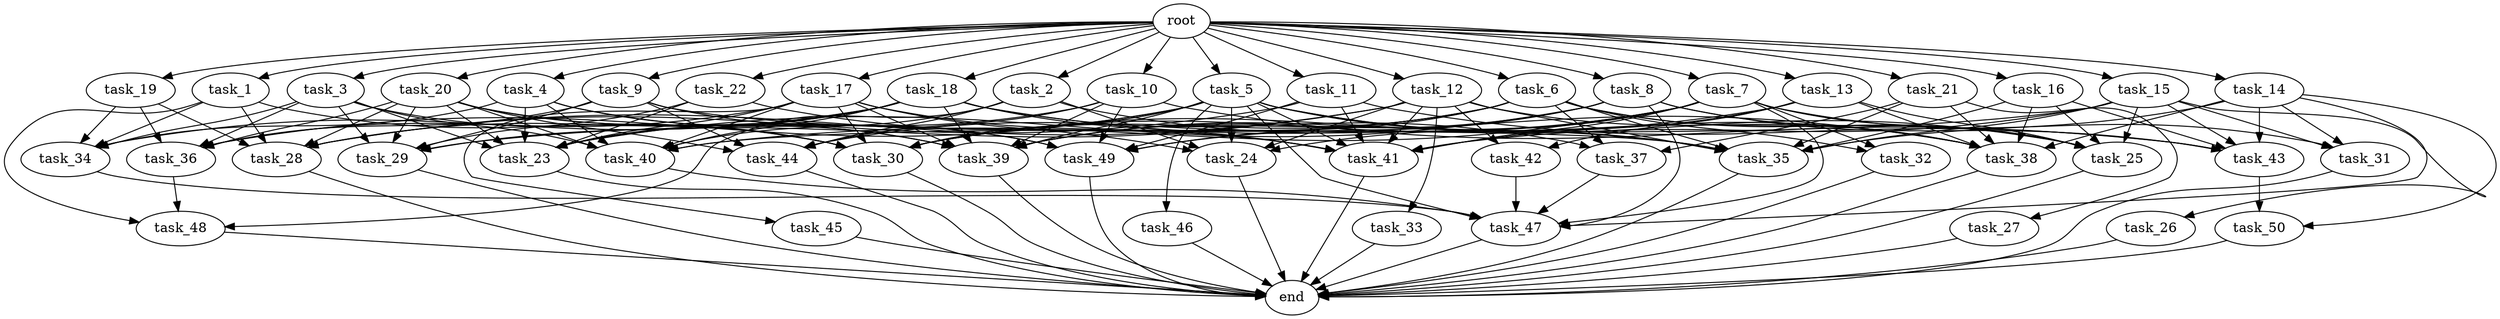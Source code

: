 digraph G {
  root [size="0.000000e+00"];
  task_1 [size="1.922215e+10"];
  task_2 [size="2.495640e+10"];
  task_3 [size="6.528359e+10"];
  task_4 [size="8.787903e+10"];
  task_5 [size="2.058544e+10"];
  task_6 [size="6.787471e+10"];
  task_7 [size="9.833990e+10"];
  task_8 [size="3.113949e+10"];
  task_9 [size="6.548597e+10"];
  task_10 [size="3.149695e+10"];
  task_11 [size="7.467373e+10"];
  task_12 [size="2.858902e+09"];
  task_13 [size="2.293574e+09"];
  task_14 [size="3.765784e+10"];
  task_15 [size="1.746222e+09"];
  task_16 [size="1.387007e+10"];
  task_17 [size="7.956624e+10"];
  task_18 [size="1.430432e+09"];
  task_19 [size="4.400724e+10"];
  task_20 [size="7.173296e+10"];
  task_21 [size="3.198942e+10"];
  task_22 [size="9.990749e+10"];
  task_23 [size="7.463754e+10"];
  task_24 [size="2.970240e+10"];
  task_25 [size="8.149850e+10"];
  task_26 [size="4.775642e+10"];
  task_27 [size="1.572708e+10"];
  task_28 [size="9.325522e+10"];
  task_29 [size="9.044788e+10"];
  task_30 [size="4.201235e+10"];
  task_31 [size="2.857206e+10"];
  task_32 [size="9.840722e+10"];
  task_33 [size="7.347871e+10"];
  task_34 [size="2.550500e+10"];
  task_35 [size="1.358962e+10"];
  task_36 [size="6.972935e+10"];
  task_37 [size="8.352954e+10"];
  task_38 [size="5.789410e+10"];
  task_39 [size="2.493233e+10"];
  task_40 [size="1.743475e+10"];
  task_41 [size="2.819454e+10"];
  task_42 [size="4.368386e+10"];
  task_43 [size="3.272588e+10"];
  task_44 [size="4.780380e+10"];
  task_45 [size="1.689580e+10"];
  task_46 [size="1.678120e+10"];
  task_47 [size="3.367387e+09"];
  task_48 [size="2.289669e+10"];
  task_49 [size="7.976272e+10"];
  task_50 [size="9.577885e+10"];
  end [size="0.000000e+00"];

  root -> task_1 [size="1.000000e-12"];
  root -> task_2 [size="1.000000e-12"];
  root -> task_3 [size="1.000000e-12"];
  root -> task_4 [size="1.000000e-12"];
  root -> task_5 [size="1.000000e-12"];
  root -> task_6 [size="1.000000e-12"];
  root -> task_7 [size="1.000000e-12"];
  root -> task_8 [size="1.000000e-12"];
  root -> task_9 [size="1.000000e-12"];
  root -> task_10 [size="1.000000e-12"];
  root -> task_11 [size="1.000000e-12"];
  root -> task_12 [size="1.000000e-12"];
  root -> task_13 [size="1.000000e-12"];
  root -> task_14 [size="1.000000e-12"];
  root -> task_15 [size="1.000000e-12"];
  root -> task_16 [size="1.000000e-12"];
  root -> task_17 [size="1.000000e-12"];
  root -> task_18 [size="1.000000e-12"];
  root -> task_19 [size="1.000000e-12"];
  root -> task_20 [size="1.000000e-12"];
  root -> task_21 [size="1.000000e-12"];
  root -> task_22 [size="1.000000e-12"];
  task_1 -> task_28 [size="1.554254e+08"];
  task_1 -> task_30 [size="5.251544e+07"];
  task_1 -> task_34 [size="5.101000e+07"];
  task_1 -> task_48 [size="7.632231e+07"];
  task_2 -> task_24 [size="5.940480e+07"];
  task_2 -> task_35 [size="1.509958e+07"];
  task_2 -> task_40 [size="2.179343e+07"];
  task_2 -> task_44 [size="9.560761e+07"];
  task_2 -> task_48 [size="7.632231e+07"];
  task_3 -> task_23 [size="8.293060e+07"];
  task_3 -> task_29 [size="1.507465e+08"];
  task_3 -> task_30 [size="5.251544e+07"];
  task_3 -> task_34 [size="5.101000e+07"];
  task_3 -> task_36 [size="1.162156e+08"];
  task_3 -> task_40 [size="2.179343e+07"];
  task_4 -> task_23 [size="8.293060e+07"];
  task_4 -> task_34 [size="5.101000e+07"];
  task_4 -> task_39 [size="2.770258e+07"];
  task_4 -> task_40 [size="2.179343e+07"];
  task_4 -> task_49 [size="1.329379e+08"];
  task_5 -> task_23 [size="8.293060e+07"];
  task_5 -> task_24 [size="5.940480e+07"];
  task_5 -> task_25 [size="1.164264e+08"];
  task_5 -> task_30 [size="5.251544e+07"];
  task_5 -> task_35 [size="1.509958e+07"];
  task_5 -> task_36 [size="1.162156e+08"];
  task_5 -> task_38 [size="7.236763e+07"];
  task_5 -> task_39 [size="2.770258e+07"];
  task_5 -> task_41 [size="3.132727e+07"];
  task_5 -> task_46 [size="1.678120e+08"];
  task_5 -> task_47 [size="4.209234e+06"];
  task_6 -> task_25 [size="1.164264e+08"];
  task_6 -> task_30 [size="5.251544e+07"];
  task_6 -> task_32 [size="4.920361e+08"];
  task_6 -> task_35 [size="1.509958e+07"];
  task_6 -> task_37 [size="2.784318e+08"];
  task_6 -> task_38 [size="7.236763e+07"];
  task_6 -> task_39 [size="2.770258e+07"];
  task_6 -> task_44 [size="9.560761e+07"];
  task_6 -> task_49 [size="1.329379e+08"];
  task_7 -> task_24 [size="5.940480e+07"];
  task_7 -> task_25 [size="1.164264e+08"];
  task_7 -> task_30 [size="5.251544e+07"];
  task_7 -> task_31 [size="9.524021e+07"];
  task_7 -> task_32 [size="4.920361e+08"];
  task_7 -> task_39 [size="2.770258e+07"];
  task_7 -> task_40 [size="2.179343e+07"];
  task_7 -> task_41 [size="3.132727e+07"];
  task_7 -> task_47 [size="4.209234e+06"];
  task_8 -> task_23 [size="8.293060e+07"];
  task_8 -> task_25 [size="1.164264e+08"];
  task_8 -> task_39 [size="2.770258e+07"];
  task_8 -> task_43 [size="5.454313e+07"];
  task_8 -> task_47 [size="4.209234e+06"];
  task_8 -> task_49 [size="1.329379e+08"];
  task_9 -> task_29 [size="1.507465e+08"];
  task_9 -> task_35 [size="1.509958e+07"];
  task_9 -> task_36 [size="1.162156e+08"];
  task_9 -> task_44 [size="9.560761e+07"];
  task_9 -> task_49 [size="1.329379e+08"];
  task_10 -> task_23 [size="8.293060e+07"];
  task_10 -> task_39 [size="2.770258e+07"];
  task_10 -> task_43 [size="5.454313e+07"];
  task_10 -> task_44 [size="9.560761e+07"];
  task_10 -> task_49 [size="1.329379e+08"];
  task_11 -> task_28 [size="1.554254e+08"];
  task_11 -> task_41 [size="3.132727e+07"];
  task_11 -> task_43 [size="5.454313e+07"];
  task_11 -> task_49 [size="1.329379e+08"];
  task_12 -> task_24 [size="5.940480e+07"];
  task_12 -> task_28 [size="1.554254e+08"];
  task_12 -> task_29 [size="1.507465e+08"];
  task_12 -> task_33 [size="7.347871e+08"];
  task_12 -> task_35 [size="1.509958e+07"];
  task_12 -> task_38 [size="7.236763e+07"];
  task_12 -> task_41 [size="3.132727e+07"];
  task_12 -> task_42 [size="2.184193e+08"];
  task_13 -> task_25 [size="1.164264e+08"];
  task_13 -> task_30 [size="5.251544e+07"];
  task_13 -> task_38 [size="7.236763e+07"];
  task_13 -> task_41 [size="3.132727e+07"];
  task_13 -> task_42 [size="2.184193e+08"];
  task_14 -> task_31 [size="9.524021e+07"];
  task_14 -> task_35 [size="1.509958e+07"];
  task_14 -> task_38 [size="7.236763e+07"];
  task_14 -> task_43 [size="5.454313e+07"];
  task_14 -> task_47 [size="4.209234e+06"];
  task_14 -> task_50 [size="4.788943e+08"];
  task_15 -> task_25 [size="1.164264e+08"];
  task_15 -> task_26 [size="4.775642e+08"];
  task_15 -> task_31 [size="9.524021e+07"];
  task_15 -> task_35 [size="1.509958e+07"];
  task_15 -> task_40 [size="2.179343e+07"];
  task_15 -> task_41 [size="3.132727e+07"];
  task_15 -> task_43 [size="5.454313e+07"];
  task_16 -> task_25 [size="1.164264e+08"];
  task_16 -> task_35 [size="1.509958e+07"];
  task_16 -> task_38 [size="7.236763e+07"];
  task_16 -> task_43 [size="5.454313e+07"];
  task_17 -> task_23 [size="8.293060e+07"];
  task_17 -> task_24 [size="5.940480e+07"];
  task_17 -> task_30 [size="5.251544e+07"];
  task_17 -> task_36 [size="1.162156e+08"];
  task_17 -> task_39 [size="2.770258e+07"];
  task_17 -> task_40 [size="2.179343e+07"];
  task_17 -> task_41 [size="3.132727e+07"];
  task_17 -> task_45 [size="1.689580e+08"];
  task_18 -> task_23 [size="8.293060e+07"];
  task_18 -> task_28 [size="1.554254e+08"];
  task_18 -> task_29 [size="1.507465e+08"];
  task_18 -> task_34 [size="5.101000e+07"];
  task_18 -> task_37 [size="2.784318e+08"];
  task_18 -> task_38 [size="7.236763e+07"];
  task_18 -> task_39 [size="2.770258e+07"];
  task_18 -> task_40 [size="2.179343e+07"];
  task_18 -> task_41 [size="3.132727e+07"];
  task_19 -> task_28 [size="1.554254e+08"];
  task_19 -> task_34 [size="5.101000e+07"];
  task_19 -> task_36 [size="1.162156e+08"];
  task_20 -> task_23 [size="8.293060e+07"];
  task_20 -> task_28 [size="1.554254e+08"];
  task_20 -> task_29 [size="1.507465e+08"];
  task_20 -> task_30 [size="5.251544e+07"];
  task_20 -> task_36 [size="1.162156e+08"];
  task_20 -> task_39 [size="2.770258e+07"];
  task_20 -> task_40 [size="2.179343e+07"];
  task_20 -> task_44 [size="9.560761e+07"];
  task_21 -> task_27 [size="1.572708e+08"];
  task_21 -> task_35 [size="1.509958e+07"];
  task_21 -> task_37 [size="2.784318e+08"];
  task_21 -> task_38 [size="7.236763e+07"];
  task_22 -> task_23 [size="8.293060e+07"];
  task_22 -> task_29 [size="1.507465e+08"];
  task_22 -> task_41 [size="3.132727e+07"];
  task_23 -> end [size="1.000000e-12"];
  task_24 -> end [size="1.000000e-12"];
  task_25 -> end [size="1.000000e-12"];
  task_26 -> end [size="1.000000e-12"];
  task_27 -> end [size="1.000000e-12"];
  task_28 -> end [size="1.000000e-12"];
  task_29 -> end [size="1.000000e-12"];
  task_30 -> end [size="1.000000e-12"];
  task_31 -> end [size="1.000000e-12"];
  task_32 -> end [size="1.000000e-12"];
  task_33 -> end [size="1.000000e-12"];
  task_34 -> task_47 [size="4.209234e+06"];
  task_35 -> end [size="1.000000e-12"];
  task_36 -> task_48 [size="7.632231e+07"];
  task_37 -> task_47 [size="4.209234e+06"];
  task_38 -> end [size="1.000000e-12"];
  task_39 -> end [size="1.000000e-12"];
  task_40 -> task_47 [size="4.209234e+06"];
  task_41 -> end [size="1.000000e-12"];
  task_42 -> task_47 [size="4.209234e+06"];
  task_43 -> task_50 [size="4.788943e+08"];
  task_44 -> end [size="1.000000e-12"];
  task_45 -> end [size="1.000000e-12"];
  task_46 -> end [size="1.000000e-12"];
  task_47 -> end [size="1.000000e-12"];
  task_48 -> end [size="1.000000e-12"];
  task_49 -> end [size="1.000000e-12"];
  task_50 -> end [size="1.000000e-12"];
}
